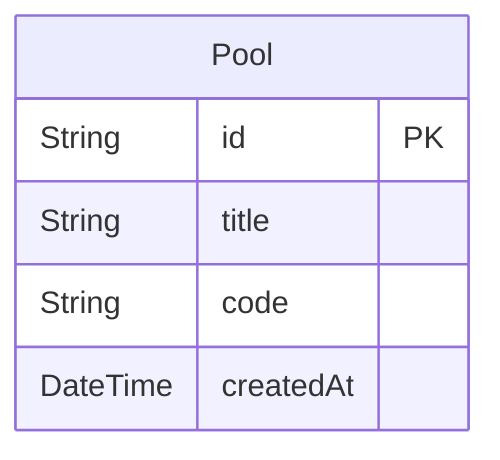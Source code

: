erDiagram

  Pool {
    String id PK 
    String title  
    String code  
    DateTime createdAt  
    }